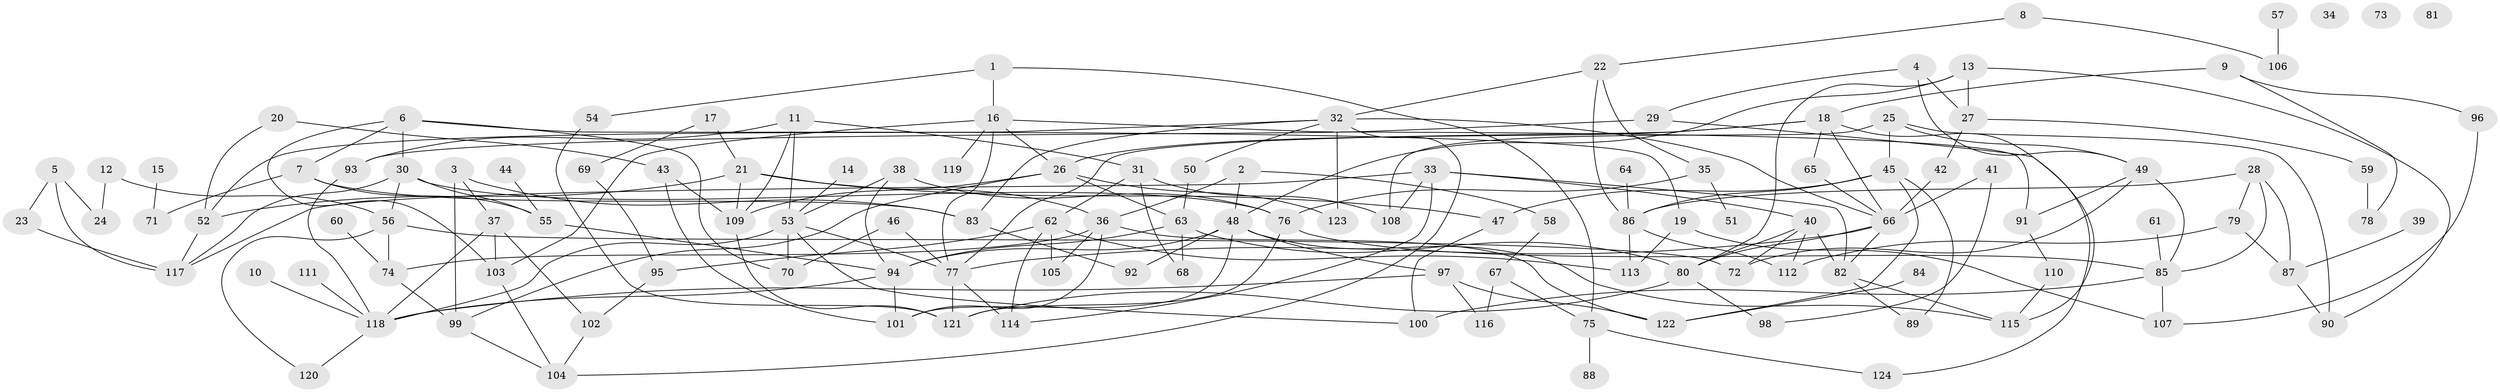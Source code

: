 // coarse degree distribution, {2: 0.20967741935483872, 1: 0.1935483870967742, 7: 0.03225806451612903, 3: 0.12903225806451613, 0: 0.04838709677419355, 4: 0.1774193548387097, 6: 0.03225806451612903, 5: 0.08064516129032258, 8: 0.03225806451612903, 13: 0.03225806451612903, 9: 0.016129032258064516, 10: 0.016129032258064516}
// Generated by graph-tools (version 1.1) at 2025/43/03/04/25 21:43:22]
// undirected, 124 vertices, 204 edges
graph export_dot {
graph [start="1"]
  node [color=gray90,style=filled];
  1;
  2;
  3;
  4;
  5;
  6;
  7;
  8;
  9;
  10;
  11;
  12;
  13;
  14;
  15;
  16;
  17;
  18;
  19;
  20;
  21;
  22;
  23;
  24;
  25;
  26;
  27;
  28;
  29;
  30;
  31;
  32;
  33;
  34;
  35;
  36;
  37;
  38;
  39;
  40;
  41;
  42;
  43;
  44;
  45;
  46;
  47;
  48;
  49;
  50;
  51;
  52;
  53;
  54;
  55;
  56;
  57;
  58;
  59;
  60;
  61;
  62;
  63;
  64;
  65;
  66;
  67;
  68;
  69;
  70;
  71;
  72;
  73;
  74;
  75;
  76;
  77;
  78;
  79;
  80;
  81;
  82;
  83;
  84;
  85;
  86;
  87;
  88;
  89;
  90;
  91;
  92;
  93;
  94;
  95;
  96;
  97;
  98;
  99;
  100;
  101;
  102;
  103;
  104;
  105;
  106;
  107;
  108;
  109;
  110;
  111;
  112;
  113;
  114;
  115;
  116;
  117;
  118;
  119;
  120;
  121;
  122;
  123;
  124;
  1 -- 16;
  1 -- 54;
  1 -- 75;
  2 -- 36;
  2 -- 48;
  2 -- 58;
  3 -- 37;
  3 -- 83;
  3 -- 99;
  4 -- 27;
  4 -- 29;
  4 -- 49;
  5 -- 23;
  5 -- 24;
  5 -- 117;
  6 -- 7;
  6 -- 19;
  6 -- 30;
  6 -- 70;
  6 -- 103;
  7 -- 55;
  7 -- 71;
  7 -- 83;
  8 -- 22;
  8 -- 106;
  9 -- 18;
  9 -- 78;
  9 -- 96;
  10 -- 118;
  11 -- 31;
  11 -- 53;
  11 -- 93;
  11 -- 109;
  12 -- 24;
  12 -- 56;
  13 -- 27;
  13 -- 48;
  13 -- 80;
  13 -- 90;
  14 -- 53;
  15 -- 71;
  16 -- 26;
  16 -- 77;
  16 -- 91;
  16 -- 103;
  16 -- 119;
  17 -- 21;
  17 -- 69;
  18 -- 26;
  18 -- 65;
  18 -- 66;
  18 -- 77;
  18 -- 115;
  19 -- 107;
  19 -- 113;
  20 -- 43;
  20 -- 52;
  21 -- 36;
  21 -- 47;
  21 -- 52;
  21 -- 109;
  22 -- 32;
  22 -- 35;
  22 -- 86;
  23 -- 117;
  25 -- 45;
  25 -- 49;
  25 -- 90;
  25 -- 108;
  26 -- 63;
  26 -- 99;
  26 -- 109;
  26 -- 123;
  27 -- 42;
  27 -- 59;
  28 -- 79;
  28 -- 85;
  28 -- 86;
  28 -- 87;
  29 -- 93;
  29 -- 124;
  30 -- 55;
  30 -- 56;
  30 -- 76;
  30 -- 117;
  31 -- 62;
  31 -- 68;
  31 -- 108;
  32 -- 50;
  32 -- 52;
  32 -- 66;
  32 -- 83;
  32 -- 104;
  32 -- 123;
  33 -- 40;
  33 -- 82;
  33 -- 108;
  33 -- 114;
  33 -- 117;
  35 -- 51;
  35 -- 76;
  36 -- 74;
  36 -- 101;
  36 -- 105;
  36 -- 122;
  37 -- 102;
  37 -- 103;
  37 -- 118;
  38 -- 53;
  38 -- 76;
  38 -- 94;
  39 -- 87;
  40 -- 72;
  40 -- 80;
  40 -- 82;
  40 -- 112;
  41 -- 66;
  41 -- 98;
  42 -- 66;
  43 -- 101;
  43 -- 109;
  44 -- 55;
  45 -- 47;
  45 -- 86;
  45 -- 89;
  45 -- 122;
  46 -- 70;
  46 -- 77;
  47 -- 100;
  48 -- 92;
  48 -- 94;
  48 -- 97;
  48 -- 101;
  48 -- 115;
  49 -- 72;
  49 -- 85;
  49 -- 91;
  50 -- 63;
  52 -- 117;
  53 -- 70;
  53 -- 77;
  53 -- 100;
  53 -- 118;
  54 -- 121;
  55 -- 94;
  56 -- 72;
  56 -- 74;
  56 -- 120;
  57 -- 106;
  58 -- 67;
  59 -- 78;
  60 -- 74;
  61 -- 85;
  62 -- 95;
  62 -- 105;
  62 -- 113;
  62 -- 114;
  63 -- 68;
  63 -- 80;
  63 -- 94;
  64 -- 86;
  65 -- 66;
  66 -- 77;
  66 -- 80;
  66 -- 82;
  67 -- 75;
  67 -- 116;
  69 -- 95;
  74 -- 99;
  75 -- 88;
  75 -- 124;
  76 -- 85;
  76 -- 121;
  77 -- 114;
  77 -- 121;
  79 -- 87;
  79 -- 112;
  80 -- 98;
  80 -- 121;
  82 -- 89;
  82 -- 115;
  83 -- 92;
  84 -- 122;
  85 -- 100;
  85 -- 107;
  86 -- 112;
  86 -- 113;
  87 -- 90;
  91 -- 110;
  93 -- 118;
  94 -- 101;
  94 -- 118;
  95 -- 102;
  96 -- 107;
  97 -- 116;
  97 -- 118;
  97 -- 122;
  99 -- 104;
  102 -- 104;
  103 -- 104;
  109 -- 121;
  110 -- 115;
  111 -- 118;
  118 -- 120;
}
